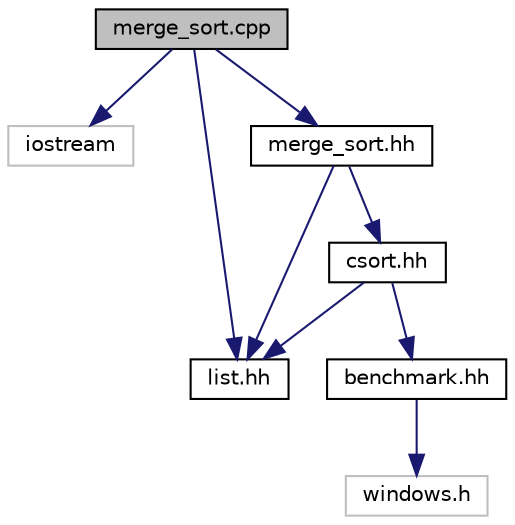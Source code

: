digraph "merge_sort.cpp"
{
  edge [fontname="Helvetica",fontsize="10",labelfontname="Helvetica",labelfontsize="10"];
  node [fontname="Helvetica",fontsize="10",shape=record];
  Node1 [label="merge_sort.cpp",height=0.2,width=0.4,color="black", fillcolor="grey75", style="filled", fontcolor="black"];
  Node1 -> Node2 [color="midnightblue",fontsize="10",style="solid"];
  Node2 [label="iostream",height=0.2,width=0.4,color="grey75", fillcolor="white", style="filled"];
  Node1 -> Node3 [color="midnightblue",fontsize="10",style="solid"];
  Node3 [label="list.hh",height=0.2,width=0.4,color="black", fillcolor="white", style="filled",URL="$list_8hh.html"];
  Node1 -> Node4 [color="midnightblue",fontsize="10",style="solid"];
  Node4 [label="merge_sort.hh",height=0.2,width=0.4,color="black", fillcolor="white", style="filled",URL="$merge__sort_8hh.html"];
  Node4 -> Node3 [color="midnightblue",fontsize="10",style="solid"];
  Node4 -> Node5 [color="midnightblue",fontsize="10",style="solid"];
  Node5 [label="csort.hh",height=0.2,width=0.4,color="black", fillcolor="white", style="filled",URL="$csort_8hh.html"];
  Node5 -> Node3 [color="midnightblue",fontsize="10",style="solid"];
  Node5 -> Node6 [color="midnightblue",fontsize="10",style="solid"];
  Node6 [label="benchmark.hh",height=0.2,width=0.4,color="black", fillcolor="white", style="filled",URL="$benchmark_8hh.html"];
  Node6 -> Node7 [color="midnightblue",fontsize="10",style="solid"];
  Node7 [label="windows.h",height=0.2,width=0.4,color="grey75", fillcolor="white", style="filled"];
}
